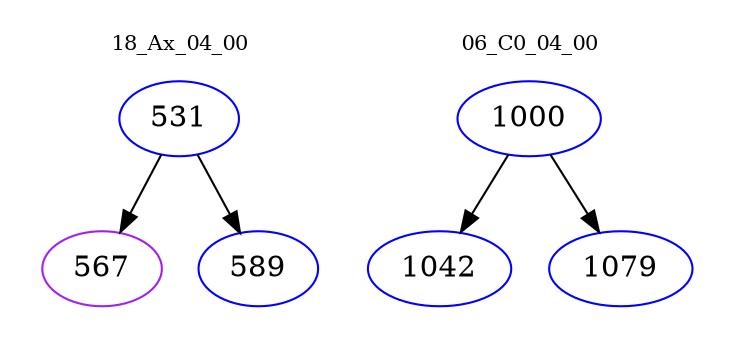 digraph{
subgraph cluster_0 {
color = white
label = "18_Ax_04_00";
fontsize=10;
T0_531 [label="531", color="blue"]
T0_531 -> T0_567 [color="black"]
T0_567 [label="567", color="purple"]
T0_531 -> T0_589 [color="black"]
T0_589 [label="589", color="blue"]
}
subgraph cluster_1 {
color = white
label = "06_C0_04_00";
fontsize=10;
T1_1000 [label="1000", color="blue"]
T1_1000 -> T1_1042 [color="black"]
T1_1042 [label="1042", color="blue"]
T1_1000 -> T1_1079 [color="black"]
T1_1079 [label="1079", color="blue"]
}
}
